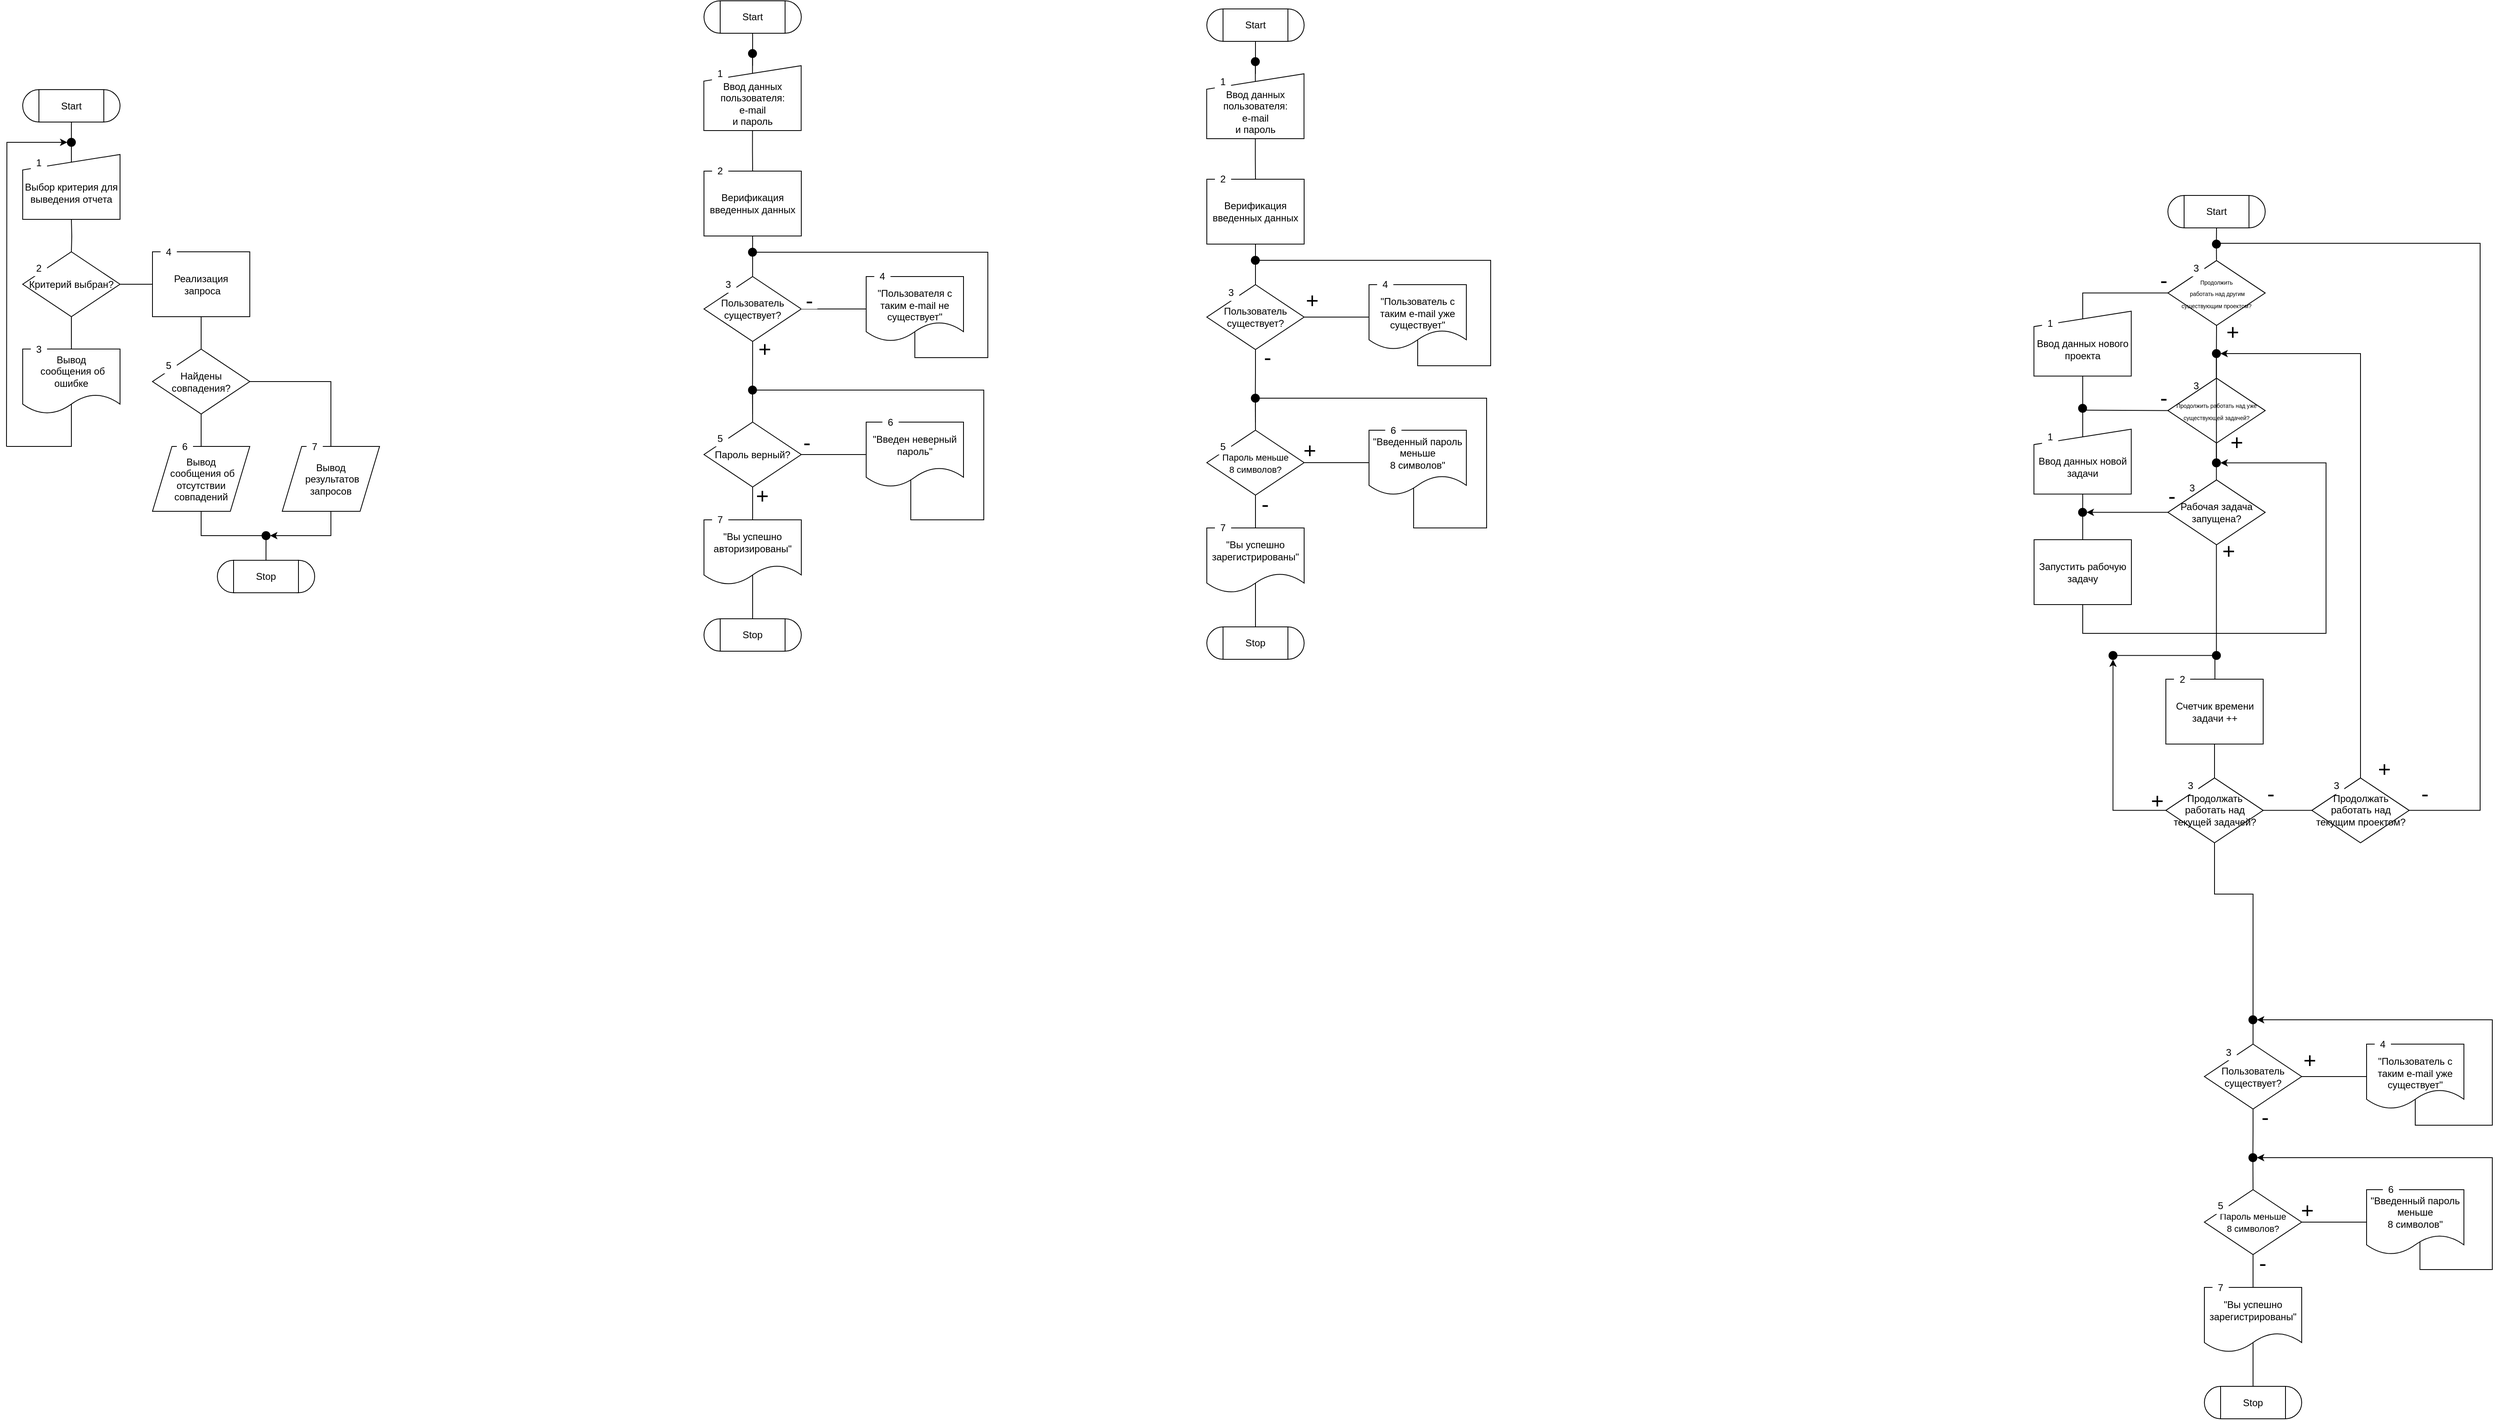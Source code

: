 <mxfile version="10.6.3" type="github"><diagram id="1UcQ_VEiQo_C6K9_3WXo" name="Page-1"><mxGraphModel dx="797" dy="460" grid="1" gridSize="10" guides="1" tooltips="1" connect="1" arrows="1" fold="1" page="1" pageScale="1" pageWidth="850" pageHeight="1100" math="0" shadow="0"><root><mxCell id="0"/><mxCell id="1" parent="0"/><mxCell id="vHkGZ7uW7KRsQuF01_-t-87" style="edgeStyle=orthogonalEdgeStyle;rounded=0;orthogonalLoop=1;jettySize=auto;html=1;exitX=1;exitY=0.5;exitDx=0;exitDy=0;startArrow=none;startFill=0;endArrow=none;endFill=0;fontFamily=Helvetica;entryX=0.5;entryY=0;entryDx=0;entryDy=0;" edge="1" parent="1" source="vHkGZ7uW7KRsQuF01_-t-82" target="vHkGZ7uW7KRsQuF01_-t-75"><mxGeometry relative="1" as="geometry"><mxPoint x="1380" y="480" as="targetPoint"/><Array as="points"><mxPoint x="1470" y="350"/><mxPoint x="1470" y="480"/><mxPoint x="1380" y="480"/></Array></mxGeometry></mxCell><mxCell id="vHkGZ7uW7KRsQuF01_-t-23" style="edgeStyle=orthogonalEdgeStyle;rounded=0;orthogonalLoop=1;jettySize=auto;html=1;endArrow=none;endFill=0;fontFamily=Helvetica;" edge="1" parent="1" source="vHkGZ7uW7KRsQuF01_-t-1"><mxGeometry relative="1" as="geometry"><mxPoint x="340" y="549.5" as="targetPoint"/></mxGeometry></mxCell><mxCell id="vHkGZ7uW7KRsQuF01_-t-24" style="edgeStyle=orthogonalEdgeStyle;rounded=0;orthogonalLoop=1;jettySize=auto;html=1;entryX=0;entryY=0.5;entryDx=0;entryDy=0;endArrow=none;endFill=0;fontFamily=Helvetica;" edge="1" parent="1" source="vHkGZ7uW7KRsQuF01_-t-1" target="vHkGZ7uW7KRsQuF01_-t-8"><mxGeometry relative="1" as="geometry"/></mxCell><mxCell id="vHkGZ7uW7KRsQuF01_-t-1" value="Критерий выбран?" style="rhombus;whiteSpace=wrap;html=1;" vertex="1" parent="1"><mxGeometry x="280" y="349.5" width="120" height="80" as="geometry"/></mxCell><mxCell id="vHkGZ7uW7KRsQuF01_-t-16" style="edgeStyle=orthogonalEdgeStyle;rounded=0;orthogonalLoop=1;jettySize=auto;html=1;exitX=0.5;exitY=1;exitDx=0;exitDy=0;entryX=0.5;entryY=0;entryDx=0;entryDy=0;endArrow=none;endFill=0;" edge="1" parent="1" target="vHkGZ7uW7KRsQuF01_-t-1"><mxGeometry relative="1" as="geometry"><mxPoint x="340" y="309.5" as="sourcePoint"/></mxGeometry></mxCell><mxCell id="vHkGZ7uW7KRsQuF01_-t-5" value="" style="ellipse;whiteSpace=wrap;html=1;aspect=fixed;" vertex="1" parent="1"><mxGeometry x="280" y="149.5" width="40" height="40" as="geometry"/></mxCell><mxCell id="vHkGZ7uW7KRsQuF01_-t-6" value="" style="ellipse;whiteSpace=wrap;html=1;aspect=fixed;" vertex="1" parent="1"><mxGeometry x="360" y="149.5" width="40" height="40" as="geometry"/></mxCell><mxCell id="vHkGZ7uW7KRsQuF01_-t-15" style="edgeStyle=orthogonalEdgeStyle;rounded=0;orthogonalLoop=1;jettySize=auto;html=1;exitX=0.5;exitY=1;exitDx=0;exitDy=0;entryX=0.5;entryY=0.125;entryDx=0;entryDy=0;entryPerimeter=0;endArrow=none;endFill=0;" edge="1" parent="1" source="vHkGZ7uW7KRsQuF01_-t-29" target="vHkGZ7uW7KRsQuF01_-t-20"><mxGeometry relative="1" as="geometry"><mxPoint x="340" y="229.5" as="targetPoint"/></mxGeometry></mxCell><mxCell id="vHkGZ7uW7KRsQuF01_-t-4" value="Start" style="rounded=0;whiteSpace=wrap;html=1;" vertex="1" parent="1"><mxGeometry x="300" y="149.5" width="80" height="40" as="geometry"/></mxCell><mxCell id="vHkGZ7uW7KRsQuF01_-t-33" style="edgeStyle=orthogonalEdgeStyle;rounded=0;orthogonalLoop=1;jettySize=auto;html=1;exitX=0.5;exitY=1;exitDx=0;exitDy=0;entryX=0.5;entryY=0;entryDx=0;entryDy=0;endArrow=none;endFill=0;fontFamily=Helvetica;" edge="1" parent="1" source="vHkGZ7uW7KRsQuF01_-t-8" target="vHkGZ7uW7KRsQuF01_-t-9"><mxGeometry relative="1" as="geometry"/></mxCell><mxCell id="vHkGZ7uW7KRsQuF01_-t-8" value="Реализация&lt;br&gt;&amp;nbsp;запроса" style="rounded=0;whiteSpace=wrap;html=1;" vertex="1" parent="1"><mxGeometry x="440" y="349.5" width="120" height="80" as="geometry"/></mxCell><mxCell id="vHkGZ7uW7KRsQuF01_-t-34" style="edgeStyle=orthogonalEdgeStyle;rounded=0;orthogonalLoop=1;jettySize=auto;html=1;entryX=0.5;entryY=0;entryDx=0;entryDy=0;startArrow=none;startFill=0;endArrow=none;endFill=0;fontFamily=Helvetica;" edge="1" parent="1" source="vHkGZ7uW7KRsQuF01_-t-9" target="vHkGZ7uW7KRsQuF01_-t-10"><mxGeometry relative="1" as="geometry"/></mxCell><mxCell id="vHkGZ7uW7KRsQuF01_-t-35" style="edgeStyle=orthogonalEdgeStyle;rounded=0;orthogonalLoop=1;jettySize=auto;html=1;entryX=0.5;entryY=0;entryDx=0;entryDy=0;startArrow=none;startFill=0;endArrow=none;endFill=0;fontFamily=Helvetica;" edge="1" parent="1" source="vHkGZ7uW7KRsQuF01_-t-9" target="vHkGZ7uW7KRsQuF01_-t-11"><mxGeometry relative="1" as="geometry"/></mxCell><mxCell id="vHkGZ7uW7KRsQuF01_-t-9" value="Найдены совпадения?" style="rhombus;whiteSpace=wrap;html=1;" vertex="1" parent="1"><mxGeometry x="440" y="469.5" width="120" height="80" as="geometry"/></mxCell><mxCell id="vHkGZ7uW7KRsQuF01_-t-10" value="Вывод&lt;br&gt;&amp;nbsp;сообщения об отсутствии &lt;br&gt;совпадений&lt;br&gt;" style="shape=parallelogram;perimeter=parallelogramPerimeter;whiteSpace=wrap;html=1;" vertex="1" parent="1"><mxGeometry x="440" y="589.5" width="120" height="80" as="geometry"/></mxCell><mxCell id="vHkGZ7uW7KRsQuF01_-t-39" style="edgeStyle=orthogonalEdgeStyle;rounded=0;orthogonalLoop=1;jettySize=auto;html=1;entryX=1;entryY=0.5;entryDx=0;entryDy=0;startArrow=none;startFill=0;endArrow=classic;endFill=1;fontFamily=Helvetica;" edge="1" parent="1" source="vHkGZ7uW7KRsQuF01_-t-11" target="vHkGZ7uW7KRsQuF01_-t-36"><mxGeometry relative="1" as="geometry"><Array as="points"><mxPoint x="660" y="699.5"/></Array></mxGeometry></mxCell><mxCell id="vHkGZ7uW7KRsQuF01_-t-11" value="Вывод&lt;br&gt;&amp;nbsp;результатов запросов&lt;br&gt;" style="shape=parallelogram;perimeter=parallelogramPerimeter;whiteSpace=wrap;html=1;" vertex="1" parent="1"><mxGeometry x="600" y="589.5" width="120" height="80" as="geometry"/></mxCell><mxCell id="vHkGZ7uW7KRsQuF01_-t-12" value="" style="ellipse;whiteSpace=wrap;html=1;aspect=fixed;" vertex="1" parent="1"><mxGeometry x="520" y="729.9" width="40" height="40" as="geometry"/></mxCell><mxCell id="vHkGZ7uW7KRsQuF01_-t-13" value="" style="ellipse;whiteSpace=wrap;html=1;aspect=fixed;" vertex="1" parent="1"><mxGeometry x="600" y="729.9" width="40" height="40" as="geometry"/></mxCell><mxCell id="vHkGZ7uW7KRsQuF01_-t-14" value="Stop" style="rounded=0;whiteSpace=wrap;html=1;" vertex="1" parent="1"><mxGeometry x="540" y="729.9" width="80" height="40" as="geometry"/></mxCell><mxCell id="vHkGZ7uW7KRsQuF01_-t-32" style="edgeStyle=orthogonalEdgeStyle;rounded=0;orthogonalLoop=1;jettySize=auto;html=1;endArrow=none;endFill=0;fontFamily=Helvetica;" edge="1" parent="1" source="vHkGZ7uW7KRsQuF01_-t-17"><mxGeometry relative="1" as="geometry"><mxPoint x="260" y="589.5" as="targetPoint"/><Array as="points"><mxPoint x="340" y="589.5"/></Array></mxGeometry></mxCell><mxCell id="vHkGZ7uW7KRsQuF01_-t-17" value="&lt;span&gt;Вывод&lt;/span&gt;&lt;br&gt;&lt;span&gt;&amp;nbsp;сообщения об ошибке&lt;/span&gt;" style="shape=document;whiteSpace=wrap;html=1;boundedLbl=1;" vertex="1" parent="1"><mxGeometry x="280" y="469.333" width="120" height="80" as="geometry"/></mxCell><mxCell id="vHkGZ7uW7KRsQuF01_-t-20" value="&lt;span&gt;&lt;br&gt;Выбор критерия для выведения отчета&lt;/span&gt;" style="verticalLabelPosition=middle;verticalAlign=middle;html=1;strokeWidth=1;shape=manualInput;whiteSpace=wrap;rounded=0;size=19;arcSize=11;fontFamily=Helvetica;align=center;labelPosition=center;" vertex="1" parent="1"><mxGeometry x="280" y="229.5" width="120" height="80" as="geometry"/></mxCell><mxCell id="vHkGZ7uW7KRsQuF01_-t-31" style="edgeStyle=orthogonalEdgeStyle;rounded=0;orthogonalLoop=1;jettySize=auto;html=1;exitX=0;exitY=0.5;exitDx=0;exitDy=0;endArrow=none;endFill=0;fontFamily=Helvetica;startArrow=classic;startFill=1;" edge="1" parent="1" source="vHkGZ7uW7KRsQuF01_-t-29"><mxGeometry relative="1" as="geometry"><mxPoint x="260" y="589.5" as="targetPoint"/></mxGeometry></mxCell><mxCell id="vHkGZ7uW7KRsQuF01_-t-30" style="edgeStyle=orthogonalEdgeStyle;rounded=0;orthogonalLoop=1;jettySize=auto;html=1;exitX=0.5;exitY=1;exitDx=0;exitDy=0;entryX=0.5;entryY=0.125;entryDx=0;entryDy=0;entryPerimeter=0;endArrow=none;endFill=0;" edge="1" parent="1" source="vHkGZ7uW7KRsQuF01_-t-4" target="vHkGZ7uW7KRsQuF01_-t-29"><mxGeometry relative="1" as="geometry"><mxPoint x="340" y="189.5" as="sourcePoint"/><mxPoint x="340" y="239.5" as="targetPoint"/></mxGeometry></mxCell><mxCell id="vHkGZ7uW7KRsQuF01_-t-29" value="" style="ellipse;whiteSpace=wrap;html=1;aspect=fixed;rounded=0;strokeWidth=1;fontFamily=Helvetica;align=center;fillColor=#000000;" vertex="1" parent="1"><mxGeometry x="335" y="209.5" width="10" height="10" as="geometry"/></mxCell><mxCell id="vHkGZ7uW7KRsQuF01_-t-41" style="edgeStyle=orthogonalEdgeStyle;rounded=0;orthogonalLoop=1;jettySize=auto;html=1;exitX=0.5;exitY=1;exitDx=0;exitDy=0;startArrow=none;startFill=0;endArrow=none;endFill=0;fontFamily=Helvetica;" edge="1" parent="1" source="vHkGZ7uW7KRsQuF01_-t-36"><mxGeometry relative="1" as="geometry"><mxPoint x="579.953" y="729.477" as="targetPoint"/></mxGeometry></mxCell><mxCell id="vHkGZ7uW7KRsQuF01_-t-36" value="" style="ellipse;whiteSpace=wrap;html=1;aspect=fixed;rounded=0;strokeWidth=1;fontFamily=Helvetica;align=center;gradientColor=none;fillColor=#000000;" vertex="1" parent="1"><mxGeometry x="575" y="694.5" width="10" height="10" as="geometry"/></mxCell><mxCell id="vHkGZ7uW7KRsQuF01_-t-40" style="edgeStyle=orthogonalEdgeStyle;rounded=0;orthogonalLoop=1;jettySize=auto;html=1;entryX=0;entryY=0.5;entryDx=0;entryDy=0;startArrow=none;startFill=0;endArrow=none;endFill=0;fontFamily=Helvetica;" edge="1" parent="1" target="vHkGZ7uW7KRsQuF01_-t-36"><mxGeometry relative="1" as="geometry"><mxPoint x="500" y="669.5" as="sourcePoint"/><mxPoint x="569.953" y="699.477" as="targetPoint"/><Array as="points"><mxPoint x="500" y="699.5"/></Array></mxGeometry></mxCell><mxCell id="vHkGZ7uW7KRsQuF01_-t-42" value="1" style="text;html=1;strokeColor=none;fillColor=#ffffff;align=center;verticalAlign=middle;whiteSpace=wrap;rounded=0;fontFamily=Helvetica;" vertex="1" parent="1"><mxGeometry x="290" y="229.5" width="20" height="20" as="geometry"/></mxCell><mxCell id="vHkGZ7uW7KRsQuF01_-t-43" value="2" style="text;html=1;strokeColor=none;fillColor=#ffffff;align=center;verticalAlign=middle;whiteSpace=wrap;rounded=0;fontFamily=Helvetica;" vertex="1" parent="1"><mxGeometry x="290" y="359.5" width="20" height="20" as="geometry"/></mxCell><mxCell id="vHkGZ7uW7KRsQuF01_-t-44" value="3" style="text;html=1;strokeColor=none;fillColor=#ffffff;align=center;verticalAlign=middle;whiteSpace=wrap;rounded=0;fontFamily=Helvetica;" vertex="1" parent="1"><mxGeometry x="290" y="459.5" width="20" height="20" as="geometry"/></mxCell><mxCell id="vHkGZ7uW7KRsQuF01_-t-45" value="4" style="text;html=1;strokeColor=none;fillColor=#ffffff;align=center;verticalAlign=middle;whiteSpace=wrap;rounded=0;fontFamily=Helvetica;" vertex="1" parent="1"><mxGeometry x="450" y="339.5" width="20" height="20" as="geometry"/></mxCell><mxCell id="vHkGZ7uW7KRsQuF01_-t-46" value="5" style="text;html=1;strokeColor=none;fillColor=#ffffff;align=center;verticalAlign=middle;whiteSpace=wrap;rounded=0;fontFamily=Helvetica;" vertex="1" parent="1"><mxGeometry x="450" y="479.5" width="20" height="20" as="geometry"/></mxCell><mxCell id="vHkGZ7uW7KRsQuF01_-t-47" value="6" style="text;html=1;strokeColor=none;fillColor=#ffffff;align=center;verticalAlign=middle;whiteSpace=wrap;rounded=0;fontFamily=Helvetica;" vertex="1" parent="1"><mxGeometry x="470" y="579.5" width="20" height="20" as="geometry"/></mxCell><mxCell id="vHkGZ7uW7KRsQuF01_-t-48" value="7" style="text;html=1;strokeColor=none;fillColor=#ffffff;align=center;verticalAlign=middle;whiteSpace=wrap;rounded=0;fontFamily=Helvetica;" vertex="1" parent="1"><mxGeometry x="630" y="579.5" width="20" height="20" as="geometry"/></mxCell><mxCell id="vHkGZ7uW7KRsQuF01_-t-49" value="" style="ellipse;whiteSpace=wrap;html=1;aspect=fixed;" vertex="1" parent="1"><mxGeometry x="1120" y="40" width="40" height="40" as="geometry"/></mxCell><mxCell id="vHkGZ7uW7KRsQuF01_-t-50" value="" style="ellipse;whiteSpace=wrap;html=1;aspect=fixed;" vertex="1" parent="1"><mxGeometry x="1200" y="40" width="40" height="40" as="geometry"/></mxCell><mxCell id="vHkGZ7uW7KRsQuF01_-t-57" style="edgeStyle=orthogonalEdgeStyle;rounded=0;orthogonalLoop=1;jettySize=auto;html=1;exitX=0.5;exitY=1;exitDx=0;exitDy=0;entryX=0.5;entryY=0;entryDx=0;entryDy=0;startArrow=none;startFill=0;endArrow=none;endFill=0;fontFamily=Helvetica;" edge="1" parent="1" source="vHkGZ7uW7KRsQuF01_-t-51"><mxGeometry relative="1" as="geometry"><mxPoint x="1180" y="120.167" as="targetPoint"/></mxGeometry></mxCell><mxCell id="vHkGZ7uW7KRsQuF01_-t-51" value="Start" style="rounded=0;whiteSpace=wrap;html=1;" vertex="1" parent="1"><mxGeometry x="1140" y="40" width="80" height="40" as="geometry"/></mxCell><mxCell id="vHkGZ7uW7KRsQuF01_-t-83" style="edgeStyle=orthogonalEdgeStyle;rounded=0;orthogonalLoop=1;jettySize=auto;html=1;exitX=0.5;exitY=1;exitDx=0;exitDy=0;entryX=0.5;entryY=0;entryDx=0;entryDy=0;startArrow=none;startFill=0;endArrow=none;endFill=0;fontFamily=Helvetica;" edge="1" parent="1" source="vHkGZ7uW7KRsQuF01_-t-58" target="vHkGZ7uW7KRsQuF01_-t-70"><mxGeometry relative="1" as="geometry"/></mxCell><mxCell id="vHkGZ7uW7KRsQuF01_-t-58" value="Верификация введенных данных" style="rounded=0;whiteSpace=wrap;html=1;" vertex="1" parent="1"><mxGeometry x="1120" y="250" width="120" height="80" as="geometry"/></mxCell><mxCell id="vHkGZ7uW7KRsQuF01_-t-59" value="2" style="text;html=1;strokeColor=none;fillColor=#ffffff;align=center;verticalAlign=middle;whiteSpace=wrap;rounded=0;fontFamily=Helvetica;" vertex="1" parent="1"><mxGeometry x="1130" y="240" width="20" height="20" as="geometry"/></mxCell><mxCell id="vHkGZ7uW7KRsQuF01_-t-66" style="edgeStyle=orthogonalEdgeStyle;rounded=0;orthogonalLoop=1;jettySize=auto;html=1;exitX=0.5;exitY=1;exitDx=0;exitDy=0;entryX=0.5;entryY=0.125;entryDx=0;entryDy=0;entryPerimeter=0;endArrow=none;endFill=0;" edge="1" source="vHkGZ7uW7KRsQuF01_-t-68" target="vHkGZ7uW7KRsQuF01_-t-67" parent="1"><mxGeometry relative="1" as="geometry"><mxPoint x="1179.833" y="120" as="targetPoint"/></mxGeometry></mxCell><mxCell id="vHkGZ7uW7KRsQuF01_-t-88" style="edgeStyle=orthogonalEdgeStyle;rounded=0;orthogonalLoop=1;jettySize=auto;html=1;exitX=0.5;exitY=1;exitDx=0;exitDy=0;entryX=0.5;entryY=0;entryDx=0;entryDy=0;startArrow=none;startFill=0;endArrow=none;endFill=0;fontFamily=Helvetica;" edge="1" parent="1" source="vHkGZ7uW7KRsQuF01_-t-67" target="vHkGZ7uW7KRsQuF01_-t-58"><mxGeometry relative="1" as="geometry"/></mxCell><mxCell id="vHkGZ7uW7KRsQuF01_-t-67" value="&lt;br&gt;Ввод данных пользователя:&lt;br&gt;e-mail &lt;br&gt;и пароль&lt;br&gt;" style="verticalLabelPosition=middle;verticalAlign=middle;html=1;strokeWidth=1;shape=manualInput;whiteSpace=wrap;rounded=0;size=19;arcSize=11;fontFamily=Helvetica;align=center;labelPosition=center;" vertex="1" parent="1"><mxGeometry x="1119.833" y="120" width="120" height="80" as="geometry"/></mxCell><mxCell id="vHkGZ7uW7KRsQuF01_-t-68" value="" style="ellipse;whiteSpace=wrap;html=1;aspect=fixed;rounded=0;strokeWidth=1;fontFamily=Helvetica;align=center;fillColor=#000000;" vertex="1" parent="1"><mxGeometry x="1174.833" y="100" width="10" height="10" as="geometry"/></mxCell><mxCell id="vHkGZ7uW7KRsQuF01_-t-69" value="1" style="text;html=1;strokeColor=none;fillColor=#ffffff;align=center;verticalAlign=middle;whiteSpace=wrap;rounded=0;fontFamily=Helvetica;" vertex="1" parent="1"><mxGeometry x="1129.833" y="120" width="20" height="20" as="geometry"/></mxCell><mxCell id="vHkGZ7uW7KRsQuF01_-t-76" style="edgeStyle=orthogonalEdgeStyle;rounded=0;orthogonalLoop=1;jettySize=auto;html=1;exitX=1;exitY=0.5;exitDx=0;exitDy=0;entryX=0;entryY=0.5;entryDx=0;entryDy=0;startArrow=none;startFill=0;endArrow=none;endFill=0;fontFamily=Helvetica;" edge="1" parent="1" source="vHkGZ7uW7KRsQuF01_-t-70" target="vHkGZ7uW7KRsQuF01_-t-75"><mxGeometry relative="1" as="geometry"/></mxCell><mxCell id="vHkGZ7uW7KRsQuF01_-t-79" style="edgeStyle=orthogonalEdgeStyle;rounded=0;orthogonalLoop=1;jettySize=auto;html=1;exitX=0.5;exitY=1;exitDx=0;exitDy=0;entryX=0.5;entryY=0;entryDx=0;entryDy=0;startArrow=none;startFill=0;endArrow=none;endFill=0;fontFamily=Helvetica;" edge="1" parent="1" source="vHkGZ7uW7KRsQuF01_-t-80" target="vHkGZ7uW7KRsQuF01_-t-72"><mxGeometry relative="1" as="geometry"/></mxCell><mxCell id="vHkGZ7uW7KRsQuF01_-t-70" value="Пользователь существует?" style="rhombus;whiteSpace=wrap;html=1;" vertex="1" parent="1"><mxGeometry x="1120" y="380" width="120" height="80" as="geometry"/></mxCell><mxCell id="vHkGZ7uW7KRsQuF01_-t-71" value="3" style="text;html=1;strokeColor=none;fillColor=#ffffff;align=center;verticalAlign=middle;whiteSpace=wrap;rounded=0;fontFamily=Helvetica;" vertex="1" parent="1"><mxGeometry x="1140" y="380" width="20" height="20" as="geometry"/></mxCell><mxCell id="vHkGZ7uW7KRsQuF01_-t-77" style="edgeStyle=orthogonalEdgeStyle;rounded=0;orthogonalLoop=1;jettySize=auto;html=1;exitX=1;exitY=0.5;exitDx=0;exitDy=0;entryX=0;entryY=0.5;entryDx=0;entryDy=0;startArrow=none;startFill=0;endArrow=none;endFill=0;fontFamily=Helvetica;" edge="1" parent="1" source="vHkGZ7uW7KRsQuF01_-t-72" target="vHkGZ7uW7KRsQuF01_-t-74"><mxGeometry relative="1" as="geometry"/></mxCell><mxCell id="vHkGZ7uW7KRsQuF01_-t-91" style="edgeStyle=orthogonalEdgeStyle;rounded=0;orthogonalLoop=1;jettySize=auto;html=1;exitX=0.5;exitY=1;exitDx=0;exitDy=0;startArrow=none;startFill=0;endArrow=none;endFill=0;fontFamily=Helvetica;entryX=0.5;entryY=0;entryDx=0;entryDy=0;" edge="1" parent="1" source="vHkGZ7uW7KRsQuF01_-t-72" target="vHkGZ7uW7KRsQuF01_-t-94"><mxGeometry relative="1" as="geometry"/></mxCell><mxCell id="vHkGZ7uW7KRsQuF01_-t-72" value="Пароль верный?" style="rhombus;whiteSpace=wrap;html=1;" vertex="1" parent="1"><mxGeometry x="1120" y="559.5" width="120" height="80" as="geometry"/></mxCell><mxCell id="vHkGZ7uW7KRsQuF01_-t-73" value="5" style="text;html=1;strokeColor=none;fillColor=#ffffff;align=center;verticalAlign=middle;whiteSpace=wrap;rounded=0;fontFamily=Helvetica;" vertex="1" parent="1"><mxGeometry x="1130" y="569.5" width="20" height="20" as="geometry"/></mxCell><mxCell id="vHkGZ7uW7KRsQuF01_-t-80" value="" style="ellipse;whiteSpace=wrap;html=1;aspect=fixed;rounded=0;strokeWidth=1;fontFamily=Helvetica;align=center;fillColor=#000000;" vertex="1" parent="1"><mxGeometry x="1174.833" y="515" width="10" height="10" as="geometry"/></mxCell><mxCell id="vHkGZ7uW7KRsQuF01_-t-81" style="edgeStyle=orthogonalEdgeStyle;rounded=0;orthogonalLoop=1;jettySize=auto;html=1;exitX=0.5;exitY=1;exitDx=0;exitDy=0;entryX=0.5;entryY=0;entryDx=0;entryDy=0;startArrow=none;startFill=0;endArrow=none;endFill=0;fontFamily=Helvetica;" edge="1" parent="1" source="vHkGZ7uW7KRsQuF01_-t-70" target="vHkGZ7uW7KRsQuF01_-t-80"><mxGeometry relative="1" as="geometry"><mxPoint x="1180.235" y="439.706" as="sourcePoint"/><mxPoint x="1180.235" y="479.706" as="targetPoint"/></mxGeometry></mxCell><mxCell id="vHkGZ7uW7KRsQuF01_-t-82" value="" style="ellipse;whiteSpace=wrap;html=1;aspect=fixed;rounded=0;strokeWidth=1;fontFamily=Helvetica;align=center;fillColor=#000000;" vertex="1" parent="1"><mxGeometry x="1174.833" y="345" width="10" height="10" as="geometry"/></mxCell><mxCell id="vHkGZ7uW7KRsQuF01_-t-75" value="&lt;br&gt;&quot;Пользователя с таким e-mail не существует&quot;" style="shape=document;whiteSpace=wrap;html=1;boundedLbl=1;rounded=0;strokeWidth=1;fillColor=#ffffff;gradientColor=none;fontFamily=Helvetica;align=center;" vertex="1" parent="1"><mxGeometry x="1320" y="380" width="120" height="80" as="geometry"/></mxCell><mxCell id="vHkGZ7uW7KRsQuF01_-t-89" style="edgeStyle=orthogonalEdgeStyle;rounded=0;orthogonalLoop=1;jettySize=auto;html=1;exitX=1;exitY=0.5;exitDx=0;exitDy=0;startArrow=none;startFill=0;endArrow=none;endFill=0;fontFamily=Helvetica;" edge="1" parent="1"><mxGeometry relative="1" as="geometry"><mxPoint x="1375" y="580" as="targetPoint"/><mxPoint x="1180" y="550" as="sourcePoint"/><Array as="points"><mxPoint x="1180" y="520"/><mxPoint x="1465" y="520"/><mxPoint x="1465" y="680"/><mxPoint x="1375" y="680"/></Array></mxGeometry></mxCell><mxCell id="vHkGZ7uW7KRsQuF01_-t-74" value="&quot;Введен неверный пароль&quot;" style="shape=document;whiteSpace=wrap;html=1;boundedLbl=1;rounded=0;strokeWidth=1;fillColor=#ffffff;gradientColor=none;fontFamily=Helvetica;align=center;" vertex="1" parent="1"><mxGeometry x="1320" y="559.5" width="120" height="80" as="geometry"/></mxCell><mxCell id="vHkGZ7uW7KRsQuF01_-t-90" value="&quot;Вы успешно авторизированы&quot;&lt;br&gt;" style="shape=document;whiteSpace=wrap;html=1;boundedLbl=1;rounded=0;strokeWidth=1;fillColor=#ffffff;gradientColor=none;fontFamily=Helvetica;align=center;" vertex="1" parent="1"><mxGeometry x="1120" y="680" width="120" height="80" as="geometry"/></mxCell><mxCell id="vHkGZ7uW7KRsQuF01_-t-92" value="" style="ellipse;whiteSpace=wrap;html=1;aspect=fixed;" vertex="1" parent="1"><mxGeometry x="1120" y="802" width="40" height="40" as="geometry"/></mxCell><mxCell id="vHkGZ7uW7KRsQuF01_-t-93" value="" style="ellipse;whiteSpace=wrap;html=1;aspect=fixed;" vertex="1" parent="1"><mxGeometry x="1200" y="802" width="40" height="40" as="geometry"/></mxCell><mxCell id="vHkGZ7uW7KRsQuF01_-t-94" value="Stop" style="rounded=0;whiteSpace=wrap;html=1;" vertex="1" parent="1"><mxGeometry x="1140" y="802" width="80" height="40" as="geometry"/></mxCell><mxCell id="vHkGZ7uW7KRsQuF01_-t-96" value="4" style="text;html=1;strokeColor=none;fillColor=#ffffff;align=center;verticalAlign=middle;whiteSpace=wrap;rounded=0;fontFamily=Helvetica;" vertex="1" parent="1"><mxGeometry x="1330" y="370" width="20" height="20" as="geometry"/></mxCell><mxCell id="vHkGZ7uW7KRsQuF01_-t-97" value="6" style="text;html=1;strokeColor=none;fillColor=#ffffff;align=center;verticalAlign=middle;whiteSpace=wrap;rounded=0;fontFamily=Helvetica;" vertex="1" parent="1"><mxGeometry x="1340" y="549.5" width="20" height="20" as="geometry"/></mxCell><mxCell id="vHkGZ7uW7KRsQuF01_-t-98" value="7" style="text;html=1;strokeColor=none;fillColor=#ffffff;align=center;verticalAlign=middle;whiteSpace=wrap;rounded=0;fontFamily=Helvetica;" vertex="1" parent="1"><mxGeometry x="1130" y="670" width="20" height="20" as="geometry"/></mxCell><mxCell id="vHkGZ7uW7KRsQuF01_-t-99" value="-" style="text;html=1;strokeColor=none;fillColor=#ffffff;align=center;verticalAlign=middle;whiteSpace=wrap;rounded=0;fontFamily=Helvetica;fontSize=27;" vertex="1" parent="1"><mxGeometry x="1239.833" y="400" width="20" height="20" as="geometry"/></mxCell><mxCell id="vHkGZ7uW7KRsQuF01_-t-100" value="+" style="text;html=1;strokeColor=none;fillColor=#ffffff;align=center;verticalAlign=middle;whiteSpace=wrap;rounded=0;fontFamily=Helvetica;fontSize=27;" vertex="1" parent="1"><mxGeometry x="1184.833" y="460" width="20" height="20" as="geometry"/></mxCell><mxCell id="vHkGZ7uW7KRsQuF01_-t-101" value="+" style="text;html=1;strokeColor=none;fillColor=#ffffff;align=center;verticalAlign=middle;whiteSpace=wrap;rounded=0;fontFamily=Helvetica;fontSize=27;" vertex="1" parent="1"><mxGeometry x="1182.333" y="640.5" width="20" height="20" as="geometry"/></mxCell><mxCell id="vHkGZ7uW7KRsQuF01_-t-102" value="-" style="text;html=1;strokeColor=none;fillColor=#ffffff;align=center;verticalAlign=middle;whiteSpace=wrap;rounded=0;fontFamily=Helvetica;fontSize=27;" vertex="1" parent="1"><mxGeometry x="1237.333" y="575" width="20" height="20" as="geometry"/></mxCell><mxCell id="vHkGZ7uW7KRsQuF01_-t-103" style="edgeStyle=orthogonalEdgeStyle;rounded=0;orthogonalLoop=1;jettySize=auto;html=1;exitX=1;exitY=0.5;exitDx=0;exitDy=0;startArrow=none;startFill=0;endArrow=none;endFill=0;fontFamily=Helvetica;entryX=0.5;entryY=0;entryDx=0;entryDy=0;" edge="1" source="vHkGZ7uW7KRsQuF01_-t-126" target="vHkGZ7uW7KRsQuF01_-t-127" parent="1"><mxGeometry relative="1" as="geometry"><mxPoint x="2000" y="490" as="targetPoint"/><Array as="points"><mxPoint x="2090" y="360"/><mxPoint x="2090" y="490"/><mxPoint x="2000" y="490"/></Array></mxGeometry></mxCell><mxCell id="vHkGZ7uW7KRsQuF01_-t-104" value="" style="ellipse;whiteSpace=wrap;html=1;aspect=fixed;" vertex="1" parent="1"><mxGeometry x="1740" y="50" width="40" height="40" as="geometry"/></mxCell><mxCell id="vHkGZ7uW7KRsQuF01_-t-105" value="" style="ellipse;whiteSpace=wrap;html=1;aspect=fixed;" vertex="1" parent="1"><mxGeometry x="1820" y="50" width="40" height="40" as="geometry"/></mxCell><mxCell id="vHkGZ7uW7KRsQuF01_-t-106" style="edgeStyle=orthogonalEdgeStyle;rounded=0;orthogonalLoop=1;jettySize=auto;html=1;exitX=0.5;exitY=1;exitDx=0;exitDy=0;entryX=0.5;entryY=0;entryDx=0;entryDy=0;startArrow=none;startFill=0;endArrow=none;endFill=0;fontFamily=Helvetica;" edge="1" source="vHkGZ7uW7KRsQuF01_-t-107" parent="1"><mxGeometry relative="1" as="geometry"><mxPoint x="1800" y="130.167" as="targetPoint"/></mxGeometry></mxCell><mxCell id="vHkGZ7uW7KRsQuF01_-t-107" value="Start" style="rounded=0;whiteSpace=wrap;html=1;" vertex="1" parent="1"><mxGeometry x="1760" y="50" width="80" height="40" as="geometry"/></mxCell><mxCell id="vHkGZ7uW7KRsQuF01_-t-108" style="edgeStyle=orthogonalEdgeStyle;rounded=0;orthogonalLoop=1;jettySize=auto;html=1;exitX=0.5;exitY=1;exitDx=0;exitDy=0;entryX=0.5;entryY=0;entryDx=0;entryDy=0;startArrow=none;startFill=0;endArrow=none;endFill=0;fontFamily=Helvetica;" edge="1" source="vHkGZ7uW7KRsQuF01_-t-109" target="vHkGZ7uW7KRsQuF01_-t-118" parent="1"><mxGeometry relative="1" as="geometry"/></mxCell><mxCell id="vHkGZ7uW7KRsQuF01_-t-109" value="Верификация введенных данных" style="rounded=0;whiteSpace=wrap;html=1;" vertex="1" parent="1"><mxGeometry x="1740" y="260" width="120" height="80" as="geometry"/></mxCell><mxCell id="vHkGZ7uW7KRsQuF01_-t-110" value="2" style="text;html=1;strokeColor=none;fillColor=#ffffff;align=center;verticalAlign=middle;whiteSpace=wrap;rounded=0;fontFamily=Helvetica;" vertex="1" parent="1"><mxGeometry x="1750" y="250" width="20" height="20" as="geometry"/></mxCell><mxCell id="vHkGZ7uW7KRsQuF01_-t-111" style="edgeStyle=orthogonalEdgeStyle;rounded=0;orthogonalLoop=1;jettySize=auto;html=1;exitX=0.5;exitY=1;exitDx=0;exitDy=0;entryX=0.5;entryY=0.125;entryDx=0;entryDy=0;entryPerimeter=0;endArrow=none;endFill=0;" edge="1" source="vHkGZ7uW7KRsQuF01_-t-114" target="vHkGZ7uW7KRsQuF01_-t-113" parent="1"><mxGeometry relative="1" as="geometry"><mxPoint x="1799.833" y="130" as="targetPoint"/></mxGeometry></mxCell><mxCell id="vHkGZ7uW7KRsQuF01_-t-112" style="edgeStyle=orthogonalEdgeStyle;rounded=0;orthogonalLoop=1;jettySize=auto;html=1;exitX=0.5;exitY=1;exitDx=0;exitDy=0;entryX=0.5;entryY=0;entryDx=0;entryDy=0;startArrow=none;startFill=0;endArrow=none;endFill=0;fontFamily=Helvetica;" edge="1" source="vHkGZ7uW7KRsQuF01_-t-113" target="vHkGZ7uW7KRsQuF01_-t-109" parent="1"><mxGeometry relative="1" as="geometry"/></mxCell><mxCell id="vHkGZ7uW7KRsQuF01_-t-113" value="&lt;br&gt;Ввод данных пользователя:&lt;br&gt;e-mail &lt;br&gt;и пароль&lt;br&gt;" style="verticalLabelPosition=middle;verticalAlign=middle;html=1;strokeWidth=1;shape=manualInput;whiteSpace=wrap;rounded=0;size=19;arcSize=11;fontFamily=Helvetica;align=center;labelPosition=center;" vertex="1" parent="1"><mxGeometry x="1739.833" y="130" width="120" height="80" as="geometry"/></mxCell><mxCell id="vHkGZ7uW7KRsQuF01_-t-114" value="" style="ellipse;whiteSpace=wrap;html=1;aspect=fixed;rounded=0;strokeWidth=1;fontFamily=Helvetica;align=center;fillColor=#000000;" vertex="1" parent="1"><mxGeometry x="1794.833" y="110" width="10" height="10" as="geometry"/></mxCell><mxCell id="vHkGZ7uW7KRsQuF01_-t-115" value="1" style="text;html=1;strokeColor=none;fillColor=#ffffff;align=center;verticalAlign=middle;whiteSpace=wrap;rounded=0;fontFamily=Helvetica;" vertex="1" parent="1"><mxGeometry x="1749.833" y="130" width="20" height="20" as="geometry"/></mxCell><mxCell id="vHkGZ7uW7KRsQuF01_-t-116" style="edgeStyle=orthogonalEdgeStyle;rounded=0;orthogonalLoop=1;jettySize=auto;html=1;exitX=1;exitY=0.5;exitDx=0;exitDy=0;entryX=0;entryY=0.5;entryDx=0;entryDy=0;startArrow=none;startFill=0;endArrow=none;endFill=0;fontFamily=Helvetica;" edge="1" source="vHkGZ7uW7KRsQuF01_-t-118" target="vHkGZ7uW7KRsQuF01_-t-127" parent="1"><mxGeometry relative="1" as="geometry"/></mxCell><mxCell id="vHkGZ7uW7KRsQuF01_-t-117" style="edgeStyle=orthogonalEdgeStyle;rounded=0;orthogonalLoop=1;jettySize=auto;html=1;exitX=0.5;exitY=1;exitDx=0;exitDy=0;entryX=0.5;entryY=0;entryDx=0;entryDy=0;startArrow=none;startFill=0;endArrow=none;endFill=0;fontFamily=Helvetica;" edge="1" source="vHkGZ7uW7KRsQuF01_-t-124" target="vHkGZ7uW7KRsQuF01_-t-122" parent="1"><mxGeometry relative="1" as="geometry"/></mxCell><mxCell id="vHkGZ7uW7KRsQuF01_-t-118" value="Пользователь существует?" style="rhombus;whiteSpace=wrap;html=1;" vertex="1" parent="1"><mxGeometry x="1740" y="390" width="120" height="80" as="geometry"/></mxCell><mxCell id="vHkGZ7uW7KRsQuF01_-t-119" value="3" style="text;html=1;strokeColor=none;fillColor=#ffffff;align=center;verticalAlign=middle;whiteSpace=wrap;rounded=0;fontFamily=Helvetica;" vertex="1" parent="1"><mxGeometry x="1760" y="390" width="20" height="20" as="geometry"/></mxCell><mxCell id="vHkGZ7uW7KRsQuF01_-t-120" style="edgeStyle=orthogonalEdgeStyle;rounded=0;orthogonalLoop=1;jettySize=auto;html=1;exitX=1;exitY=0.5;exitDx=0;exitDy=0;entryX=0;entryY=0.5;entryDx=0;entryDy=0;startArrow=none;startFill=0;endArrow=none;endFill=0;fontFamily=Helvetica;" edge="1" source="vHkGZ7uW7KRsQuF01_-t-122" target="vHkGZ7uW7KRsQuF01_-t-129" parent="1"><mxGeometry relative="1" as="geometry"/></mxCell><mxCell id="vHkGZ7uW7KRsQuF01_-t-121" style="edgeStyle=orthogonalEdgeStyle;rounded=0;orthogonalLoop=1;jettySize=auto;html=1;exitX=0.5;exitY=1;exitDx=0;exitDy=0;startArrow=none;startFill=0;endArrow=none;endFill=0;fontFamily=Helvetica;entryX=0.5;entryY=0;entryDx=0;entryDy=0;" edge="1" source="vHkGZ7uW7KRsQuF01_-t-122" target="vHkGZ7uW7KRsQuF01_-t-133" parent="1"><mxGeometry relative="1" as="geometry"/></mxCell><mxCell id="vHkGZ7uW7KRsQuF01_-t-122" value="&lt;font style=&quot;font-size: 11px&quot;&gt;Пароль меньше &lt;br&gt;8 символов?&lt;/font&gt;" style="rhombus;whiteSpace=wrap;html=1;" vertex="1" parent="1"><mxGeometry x="1740" y="569.5" width="120" height="80" as="geometry"/></mxCell><mxCell id="vHkGZ7uW7KRsQuF01_-t-123" value="5" style="text;html=1;strokeColor=none;fillColor=#ffffff;align=center;verticalAlign=middle;whiteSpace=wrap;rounded=0;fontFamily=Helvetica;" vertex="1" parent="1"><mxGeometry x="1750" y="579.5" width="20" height="20" as="geometry"/></mxCell><mxCell id="vHkGZ7uW7KRsQuF01_-t-124" value="" style="ellipse;whiteSpace=wrap;html=1;aspect=fixed;rounded=0;strokeWidth=1;fontFamily=Helvetica;align=center;fillColor=#000000;" vertex="1" parent="1"><mxGeometry x="1794.833" y="525" width="10" height="10" as="geometry"/></mxCell><mxCell id="vHkGZ7uW7KRsQuF01_-t-125" style="edgeStyle=orthogonalEdgeStyle;rounded=0;orthogonalLoop=1;jettySize=auto;html=1;exitX=0.5;exitY=1;exitDx=0;exitDy=0;entryX=0.5;entryY=0;entryDx=0;entryDy=0;startArrow=none;startFill=0;endArrow=none;endFill=0;fontFamily=Helvetica;" edge="1" source="vHkGZ7uW7KRsQuF01_-t-118" target="vHkGZ7uW7KRsQuF01_-t-124" parent="1"><mxGeometry relative="1" as="geometry"><mxPoint x="1800.235" y="449.706" as="sourcePoint"/><mxPoint x="1800.235" y="489.706" as="targetPoint"/></mxGeometry></mxCell><mxCell id="vHkGZ7uW7KRsQuF01_-t-126" value="" style="ellipse;whiteSpace=wrap;html=1;aspect=fixed;rounded=0;strokeWidth=1;fontFamily=Helvetica;align=center;fillColor=#000000;" vertex="1" parent="1"><mxGeometry x="1794.833" y="355" width="10" height="10" as="geometry"/></mxCell><mxCell id="vHkGZ7uW7KRsQuF01_-t-127" value="&lt;br&gt;&quot;Пользователь с таким e-mail уже существует&quot;" style="shape=document;whiteSpace=wrap;html=1;boundedLbl=1;rounded=0;strokeWidth=1;fillColor=#ffffff;gradientColor=none;fontFamily=Helvetica;align=center;" vertex="1" parent="1"><mxGeometry x="1940" y="390" width="120" height="80" as="geometry"/></mxCell><mxCell id="vHkGZ7uW7KRsQuF01_-t-128" style="edgeStyle=orthogonalEdgeStyle;rounded=0;orthogonalLoop=1;jettySize=auto;html=1;exitX=1;exitY=0.5;exitDx=0;exitDy=0;startArrow=none;startFill=0;endArrow=none;endFill=0;fontFamily=Helvetica;" edge="1" parent="1"><mxGeometry relative="1" as="geometry"><mxPoint x="1995" y="590" as="targetPoint"/><mxPoint x="1800" y="560" as="sourcePoint"/><Array as="points"><mxPoint x="1800" y="530"/><mxPoint x="2085" y="530"/><mxPoint x="2085" y="690"/><mxPoint x="1995" y="690"/></Array></mxGeometry></mxCell><mxCell id="vHkGZ7uW7KRsQuF01_-t-129" value="&quot;Введенный пароль меньше &lt;br&gt;8 символов&quot;" style="shape=document;whiteSpace=wrap;html=1;boundedLbl=1;rounded=0;strokeWidth=1;fillColor=#ffffff;gradientColor=none;fontFamily=Helvetica;align=center;" vertex="1" parent="1"><mxGeometry x="1940" y="569.5" width="120" height="80" as="geometry"/></mxCell><mxCell id="vHkGZ7uW7KRsQuF01_-t-130" value="&quot;Вы успешно зарегистрированы&quot;&lt;br&gt;" style="shape=document;whiteSpace=wrap;html=1;boundedLbl=1;rounded=0;strokeWidth=1;fillColor=#ffffff;gradientColor=none;fontFamily=Helvetica;align=center;" vertex="1" parent="1"><mxGeometry x="1740" y="690" width="120" height="80" as="geometry"/></mxCell><mxCell id="vHkGZ7uW7KRsQuF01_-t-131" value="" style="ellipse;whiteSpace=wrap;html=1;aspect=fixed;" vertex="1" parent="1"><mxGeometry x="1740" y="812" width="40" height="40" as="geometry"/></mxCell><mxCell id="vHkGZ7uW7KRsQuF01_-t-132" value="" style="ellipse;whiteSpace=wrap;html=1;aspect=fixed;" vertex="1" parent="1"><mxGeometry x="1820" y="812" width="40" height="40" as="geometry"/></mxCell><mxCell id="vHkGZ7uW7KRsQuF01_-t-133" value="Stop" style="rounded=0;whiteSpace=wrap;html=1;" vertex="1" parent="1"><mxGeometry x="1760" y="812" width="80" height="40" as="geometry"/></mxCell><mxCell id="vHkGZ7uW7KRsQuF01_-t-134" value="4" style="text;html=1;strokeColor=none;fillColor=#ffffff;align=center;verticalAlign=middle;whiteSpace=wrap;rounded=0;fontFamily=Helvetica;" vertex="1" parent="1"><mxGeometry x="1950" y="380" width="20" height="20" as="geometry"/></mxCell><mxCell id="vHkGZ7uW7KRsQuF01_-t-135" value="6" style="text;html=1;strokeColor=none;fillColor=#ffffff;align=center;verticalAlign=middle;whiteSpace=wrap;rounded=0;fontFamily=Helvetica;" vertex="1" parent="1"><mxGeometry x="1960" y="559.5" width="20" height="20" as="geometry"/></mxCell><mxCell id="vHkGZ7uW7KRsQuF01_-t-136" value="7" style="text;html=1;strokeColor=none;fillColor=#ffffff;align=center;verticalAlign=middle;whiteSpace=wrap;rounded=0;fontFamily=Helvetica;" vertex="1" parent="1"><mxGeometry x="1750" y="680" width="20" height="20" as="geometry"/></mxCell><mxCell id="vHkGZ7uW7KRsQuF01_-t-137" value="+" style="text;html=1;strokeColor=none;fillColor=#ffffff;align=center;verticalAlign=middle;whiteSpace=wrap;rounded=0;fontFamily=Helvetica;fontSize=27;" vertex="1" parent="1"><mxGeometry x="1859.833" y="400" width="20" height="20" as="geometry"/></mxCell><mxCell id="vHkGZ7uW7KRsQuF01_-t-138" value="-" style="text;html=1;strokeColor=none;fillColor=#ffffff;align=center;verticalAlign=middle;whiteSpace=wrap;rounded=0;fontFamily=Helvetica;fontSize=27;" vertex="1" parent="1"><mxGeometry x="1804.833" y="470" width="20" height="20" as="geometry"/></mxCell><mxCell id="vHkGZ7uW7KRsQuF01_-t-139" value="-" style="text;html=1;strokeColor=none;fillColor=#ffffff;align=center;verticalAlign=middle;whiteSpace=wrap;rounded=0;fontFamily=Helvetica;fontSize=27;" vertex="1" parent="1"><mxGeometry x="1802.333" y="650.5" width="20" height="20" as="geometry"/></mxCell><mxCell id="vHkGZ7uW7KRsQuF01_-t-140" value="+" style="text;html=1;strokeColor=none;fillColor=#ffffff;align=center;verticalAlign=middle;whiteSpace=wrap;rounded=0;fontFamily=Helvetica;fontSize=27;" vertex="1" parent="1"><mxGeometry x="1857.333" y="585" width="20" height="20" as="geometry"/></mxCell><mxCell id="vHkGZ7uW7KRsQuF01_-t-141" style="edgeStyle=orthogonalEdgeStyle;rounded=0;orthogonalLoop=1;jettySize=auto;html=1;exitX=1;exitY=0.5;exitDx=0;exitDy=0;startArrow=classic;startFill=1;endArrow=none;endFill=0;fontFamily=Helvetica;entryX=0.5;entryY=0;entryDx=0;entryDy=0;" edge="1" source="vHkGZ7uW7KRsQuF01_-t-164" target="vHkGZ7uW7KRsQuF01_-t-165" parent="1"><mxGeometry relative="1" as="geometry"><mxPoint x="3230" y="1426.5" as="targetPoint"/><Array as="points"><mxPoint x="3325" y="1296.5"/><mxPoint x="3325" y="1426.5"/><mxPoint x="3230" y="1426.5"/></Array></mxGeometry></mxCell><mxCell id="vHkGZ7uW7KRsQuF01_-t-142" value="" style="ellipse;whiteSpace=wrap;html=1;aspect=fixed;" vertex="1" parent="1"><mxGeometry x="2925" y="280" width="40" height="40" as="geometry"/></mxCell><mxCell id="vHkGZ7uW7KRsQuF01_-t-143" value="" style="ellipse;whiteSpace=wrap;html=1;aspect=fixed;" vertex="1" parent="1"><mxGeometry x="3005" y="280" width="40" height="40" as="geometry"/></mxCell><mxCell id="vHkGZ7uW7KRsQuF01_-t-236" style="edgeStyle=orthogonalEdgeStyle;rounded=0;orthogonalLoop=1;jettySize=auto;html=1;exitX=0.5;exitY=1;exitDx=0;exitDy=0;entryX=0.5;entryY=0;entryDx=0;entryDy=0;startArrow=none;startFill=0;endArrow=none;endFill=0;fontFamily=Helvetica;fontSize=27;" edge="1" parent="1" source="vHkGZ7uW7KRsQuF01_-t-145" target="vHkGZ7uW7KRsQuF01_-t-152"><mxGeometry relative="1" as="geometry"/></mxCell><mxCell id="vHkGZ7uW7KRsQuF01_-t-145" value="Start" style="rounded=0;whiteSpace=wrap;html=1;" vertex="1" parent="1"><mxGeometry x="2945" y="280" width="80" height="40" as="geometry"/></mxCell><mxCell id="vHkGZ7uW7KRsQuF01_-t-146" style="edgeStyle=orthogonalEdgeStyle;rounded=0;orthogonalLoop=1;jettySize=auto;html=1;exitX=0.5;exitY=1;exitDx=0;exitDy=0;entryX=0.5;entryY=0;entryDx=0;entryDy=0;startArrow=none;startFill=0;endArrow=none;endFill=0;fontFamily=Helvetica;" edge="1" source="vHkGZ7uW7KRsQuF01_-t-147" target="vHkGZ7uW7KRsQuF01_-t-156" parent="1"><mxGeometry relative="1" as="geometry"/></mxCell><mxCell id="vHkGZ7uW7KRsQuF01_-t-147" value="Счетчик времени задачи ++" style="rounded=0;whiteSpace=wrap;html=1;" vertex="1" parent="1"><mxGeometry x="2922.5" y="876.5" width="120" height="80" as="geometry"/></mxCell><mxCell id="vHkGZ7uW7KRsQuF01_-t-148" value="2" style="text;html=1;strokeColor=none;fillColor=#ffffff;align=center;verticalAlign=middle;whiteSpace=wrap;rounded=0;fontFamily=Helvetica;" vertex="1" parent="1"><mxGeometry x="2932.5" y="867" width="20" height="20" as="geometry"/></mxCell><mxCell id="vHkGZ7uW7KRsQuF01_-t-154" style="edgeStyle=orthogonalEdgeStyle;rounded=0;orthogonalLoop=1;jettySize=auto;html=1;exitX=1;exitY=0.5;exitDx=0;exitDy=0;entryX=0;entryY=0.5;entryDx=0;entryDy=0;startArrow=none;startFill=0;endArrow=none;endFill=0;fontFamily=Helvetica;" edge="1" source="vHkGZ7uW7KRsQuF01_-t-156" target="vHkGZ7uW7KRsQuF01_-t-165" parent="1"><mxGeometry relative="1" as="geometry"/></mxCell><mxCell id="vHkGZ7uW7KRsQuF01_-t-155" style="edgeStyle=orthogonalEdgeStyle;rounded=0;orthogonalLoop=1;jettySize=auto;html=1;exitX=0.5;exitY=1;exitDx=0;exitDy=0;entryX=0.5;entryY=0;entryDx=0;entryDy=0;startArrow=none;startFill=0;endArrow=none;endFill=0;fontFamily=Helvetica;" edge="1" source="vHkGZ7uW7KRsQuF01_-t-162" target="vHkGZ7uW7KRsQuF01_-t-160" parent="1"><mxGeometry relative="1" as="geometry"/></mxCell><mxCell id="vHkGZ7uW7KRsQuF01_-t-156" value="Пользователь существует?" style="rhombus;whiteSpace=wrap;html=1;" vertex="1" parent="1"><mxGeometry x="2970" y="1326.5" width="120" height="80" as="geometry"/></mxCell><mxCell id="vHkGZ7uW7KRsQuF01_-t-157" value="3" style="text;html=1;strokeColor=none;fillColor=#ffffff;align=center;verticalAlign=middle;whiteSpace=wrap;rounded=0;fontFamily=Helvetica;" vertex="1" parent="1"><mxGeometry x="2990" y="1326.5" width="20" height="20" as="geometry"/></mxCell><mxCell id="vHkGZ7uW7KRsQuF01_-t-158" style="edgeStyle=orthogonalEdgeStyle;rounded=0;orthogonalLoop=1;jettySize=auto;html=1;exitX=1;exitY=0.5;exitDx=0;exitDy=0;entryX=0;entryY=0.5;entryDx=0;entryDy=0;startArrow=none;startFill=0;endArrow=none;endFill=0;fontFamily=Helvetica;" edge="1" source="vHkGZ7uW7KRsQuF01_-t-160" target="vHkGZ7uW7KRsQuF01_-t-167" parent="1"><mxGeometry relative="1" as="geometry"/></mxCell><mxCell id="vHkGZ7uW7KRsQuF01_-t-159" style="edgeStyle=orthogonalEdgeStyle;rounded=0;orthogonalLoop=1;jettySize=auto;html=1;exitX=0.5;exitY=1;exitDx=0;exitDy=0;startArrow=none;startFill=0;endArrow=none;endFill=0;fontFamily=Helvetica;entryX=0.5;entryY=0;entryDx=0;entryDy=0;" edge="1" source="vHkGZ7uW7KRsQuF01_-t-160" target="vHkGZ7uW7KRsQuF01_-t-171" parent="1"><mxGeometry relative="1" as="geometry"/></mxCell><mxCell id="vHkGZ7uW7KRsQuF01_-t-160" value="&lt;font style=&quot;font-size: 11px&quot;&gt;Пароль меньше &lt;br&gt;8 символов?&lt;/font&gt;" style="rhombus;whiteSpace=wrap;html=1;" vertex="1" parent="1"><mxGeometry x="2970" y="1506" width="120" height="80" as="geometry"/></mxCell><mxCell id="vHkGZ7uW7KRsQuF01_-t-161" value="5" style="text;html=1;strokeColor=none;fillColor=#ffffff;align=center;verticalAlign=middle;whiteSpace=wrap;rounded=0;fontFamily=Helvetica;" vertex="1" parent="1"><mxGeometry x="2980" y="1516" width="20" height="20" as="geometry"/></mxCell><mxCell id="vHkGZ7uW7KRsQuF01_-t-238" style="edgeStyle=orthogonalEdgeStyle;rounded=0;orthogonalLoop=1;jettySize=auto;html=1;startArrow=classic;startFill=1;endArrow=none;endFill=0;fontFamily=Helvetica;fontSize=27;entryX=0.548;entryY=0.001;entryDx=0;entryDy=0;entryPerimeter=0;" edge="1" parent="1" source="vHkGZ7uW7KRsQuF01_-t-162" target="vHkGZ7uW7KRsQuF01_-t-167"><mxGeometry relative="1" as="geometry"><mxPoint x="3235" y="1584.5" as="targetPoint"/><Array as="points"><mxPoint x="3325" y="1466.5"/><mxPoint x="3325" y="1604.5"/><mxPoint x="3236" y="1604.5"/></Array></mxGeometry></mxCell><mxCell id="vHkGZ7uW7KRsQuF01_-t-162" value="" style="ellipse;whiteSpace=wrap;html=1;aspect=fixed;rounded=0;strokeWidth=1;fontFamily=Helvetica;align=center;fillColor=#000000;" vertex="1" parent="1"><mxGeometry x="3024.833" y="1461.5" width="10" height="10" as="geometry"/></mxCell><mxCell id="vHkGZ7uW7KRsQuF01_-t-163" style="edgeStyle=orthogonalEdgeStyle;rounded=0;orthogonalLoop=1;jettySize=auto;html=1;exitX=0.5;exitY=1;exitDx=0;exitDy=0;entryX=0.5;entryY=0;entryDx=0;entryDy=0;startArrow=none;startFill=0;endArrow=none;endFill=0;fontFamily=Helvetica;" edge="1" source="vHkGZ7uW7KRsQuF01_-t-156" target="vHkGZ7uW7KRsQuF01_-t-162" parent="1"><mxGeometry relative="1" as="geometry"><mxPoint x="3030.235" y="1386.206" as="sourcePoint"/><mxPoint x="3030.235" y="1426.206" as="targetPoint"/></mxGeometry></mxCell><mxCell id="vHkGZ7uW7KRsQuF01_-t-164" value="" style="ellipse;whiteSpace=wrap;html=1;aspect=fixed;rounded=0;strokeWidth=1;fontFamily=Helvetica;align=center;fillColor=#000000;" vertex="1" parent="1"><mxGeometry x="3024.833" y="1291.5" width="10" height="10" as="geometry"/></mxCell><mxCell id="vHkGZ7uW7KRsQuF01_-t-165" value="&lt;br&gt;&quot;Пользователь с таким e-mail уже существует&quot;" style="shape=document;whiteSpace=wrap;html=1;boundedLbl=1;rounded=0;strokeWidth=1;fillColor=#ffffff;gradientColor=none;fontFamily=Helvetica;align=center;" vertex="1" parent="1"><mxGeometry x="3170" y="1326.5" width="120" height="80" as="geometry"/></mxCell><mxCell id="vHkGZ7uW7KRsQuF01_-t-167" value="&quot;Введенный пароль меньше &lt;br&gt;8 символов&quot;" style="shape=document;whiteSpace=wrap;html=1;boundedLbl=1;rounded=0;strokeWidth=1;fillColor=#ffffff;gradientColor=none;fontFamily=Helvetica;align=center;" vertex="1" parent="1"><mxGeometry x="3170" y="1506" width="120" height="80" as="geometry"/></mxCell><mxCell id="vHkGZ7uW7KRsQuF01_-t-168" value="&quot;Вы успешно зарегистрированы&quot;&lt;br&gt;" style="shape=document;whiteSpace=wrap;html=1;boundedLbl=1;rounded=0;strokeWidth=1;fillColor=#ffffff;gradientColor=none;fontFamily=Helvetica;align=center;" vertex="1" parent="1"><mxGeometry x="2970" y="1626.5" width="120" height="80" as="geometry"/></mxCell><mxCell id="vHkGZ7uW7KRsQuF01_-t-169" value="" style="ellipse;whiteSpace=wrap;html=1;aspect=fixed;" vertex="1" parent="1"><mxGeometry x="2970" y="1748.5" width="40" height="40" as="geometry"/></mxCell><mxCell id="vHkGZ7uW7KRsQuF01_-t-170" value="" style="ellipse;whiteSpace=wrap;html=1;aspect=fixed;" vertex="1" parent="1"><mxGeometry x="3050" y="1748.5" width="40" height="40" as="geometry"/></mxCell><mxCell id="vHkGZ7uW7KRsQuF01_-t-171" value="Stop" style="rounded=0;whiteSpace=wrap;html=1;" vertex="1" parent="1"><mxGeometry x="2990" y="1748.5" width="80" height="40" as="geometry"/></mxCell><mxCell id="vHkGZ7uW7KRsQuF01_-t-172" value="4" style="text;html=1;strokeColor=none;fillColor=#ffffff;align=center;verticalAlign=middle;whiteSpace=wrap;rounded=0;fontFamily=Helvetica;" vertex="1" parent="1"><mxGeometry x="3180" y="1316.5" width="20" height="20" as="geometry"/></mxCell><mxCell id="vHkGZ7uW7KRsQuF01_-t-173" value="6" style="text;html=1;strokeColor=none;fillColor=#ffffff;align=center;verticalAlign=middle;whiteSpace=wrap;rounded=0;fontFamily=Helvetica;" vertex="1" parent="1"><mxGeometry x="3190" y="1496" width="20" height="20" as="geometry"/></mxCell><mxCell id="vHkGZ7uW7KRsQuF01_-t-174" value="7" style="text;html=1;strokeColor=none;fillColor=#ffffff;align=center;verticalAlign=middle;whiteSpace=wrap;rounded=0;fontFamily=Helvetica;" vertex="1" parent="1"><mxGeometry x="2980" y="1616.5" width="20" height="20" as="geometry"/></mxCell><mxCell id="vHkGZ7uW7KRsQuF01_-t-175" value="+" style="text;html=1;strokeColor=none;fillColor=#ffffff;align=center;verticalAlign=middle;whiteSpace=wrap;rounded=0;fontFamily=Helvetica;fontSize=27;" vertex="1" parent="1"><mxGeometry x="3089.833" y="1336.5" width="20" height="20" as="geometry"/></mxCell><mxCell id="vHkGZ7uW7KRsQuF01_-t-176" value="-" style="text;html=1;strokeColor=none;fillColor=#ffffff;align=center;verticalAlign=middle;whiteSpace=wrap;rounded=0;fontFamily=Helvetica;fontSize=27;" vertex="1" parent="1"><mxGeometry x="3034.833" y="1406.5" width="20" height="20" as="geometry"/></mxCell><mxCell id="vHkGZ7uW7KRsQuF01_-t-177" value="-" style="text;html=1;strokeColor=none;fillColor=#ffffff;align=center;verticalAlign=middle;whiteSpace=wrap;rounded=0;fontFamily=Helvetica;fontSize=27;" vertex="1" parent="1"><mxGeometry x="3032.333" y="1587" width="20" height="20" as="geometry"/></mxCell><mxCell id="vHkGZ7uW7KRsQuF01_-t-178" value="+" style="text;html=1;strokeColor=none;fillColor=#ffffff;align=center;verticalAlign=middle;whiteSpace=wrap;rounded=0;fontFamily=Helvetica;fontSize=27;" vertex="1" parent="1"><mxGeometry x="3087.333" y="1521.5" width="20" height="20" as="geometry"/></mxCell><mxCell id="vHkGZ7uW7KRsQuF01_-t-235" style="edgeStyle=orthogonalEdgeStyle;rounded=0;orthogonalLoop=1;jettySize=auto;html=1;exitX=0.5;exitY=1;exitDx=0;exitDy=0;startArrow=none;startFill=0;endArrow=none;endFill=0;fontFamily=Helvetica;fontSize=27;" edge="1" parent="1" source="vHkGZ7uW7KRsQuF01_-t-152"><mxGeometry relative="1" as="geometry"><mxPoint x="2984.944" y="359.889" as="targetPoint"/></mxGeometry></mxCell><mxCell id="vHkGZ7uW7KRsQuF01_-t-152" value="" style="ellipse;whiteSpace=wrap;html=1;aspect=fixed;rounded=0;strokeWidth=1;fontFamily=Helvetica;align=center;fillColor=#000000;" vertex="1" parent="1"><mxGeometry x="2979.833" y="335" width="10" height="10" as="geometry"/></mxCell><mxCell id="vHkGZ7uW7KRsQuF01_-t-224" style="edgeStyle=orthogonalEdgeStyle;rounded=0;orthogonalLoop=1;jettySize=auto;html=1;exitX=0;exitY=0.5;exitDx=0;exitDy=0;startArrow=none;startFill=0;endArrow=none;endFill=0;fontFamily=Helvetica;fontSize=27;entryX=0.5;entryY=0.588;entryDx=0;entryDy=0;entryPerimeter=0;" edge="1" parent="1" source="vHkGZ7uW7KRsQuF01_-t-182" target="vHkGZ7uW7KRsQuF01_-t-228"><mxGeometry relative="1" as="geometry"><mxPoint x="2820" y="660.5" as="targetPoint"/></mxGeometry></mxCell><mxCell id="vHkGZ7uW7KRsQuF01_-t-234" style="edgeStyle=orthogonalEdgeStyle;rounded=0;orthogonalLoop=1;jettySize=auto;html=1;exitX=0.5;exitY=1;exitDx=0;exitDy=0;entryX=0.5;entryY=0;entryDx=0;entryDy=0;startArrow=none;startFill=0;endArrow=none;endFill=0;fontFamily=Helvetica;fontSize=27;" edge="1" parent="1" source="vHkGZ7uW7KRsQuF01_-t-182" target="vHkGZ7uW7KRsQuF01_-t-188"><mxGeometry relative="1" as="geometry"/></mxCell><mxCell id="vHkGZ7uW7KRsQuF01_-t-182" value="&lt;font style=&quot;font-size: 7px&quot;&gt;Продолжить&lt;br&gt;&amp;nbsp;работать&amp;nbsp;над другим существующим проектом?&lt;/font&gt;" style="rhombus;whiteSpace=wrap;html=1;" vertex="1" parent="1"><mxGeometry x="2925" y="360.286" width="120" height="80" as="geometry"/></mxCell><mxCell id="vHkGZ7uW7KRsQuF01_-t-183" value="3" style="text;html=1;strokeColor=none;fillColor=#ffffff;align=center;verticalAlign=middle;whiteSpace=wrap;rounded=0;fontFamily=Helvetica;" vertex="1" parent="1"><mxGeometry x="2950" y="359.786" width="20" height="20" as="geometry"/></mxCell><mxCell id="vHkGZ7uW7KRsQuF01_-t-184" value="-" style="text;html=1;strokeColor=none;fillColor=#ffffff;align=center;verticalAlign=middle;whiteSpace=wrap;rounded=0;fontFamily=Helvetica;fontSize=27;" vertex="1" parent="1"><mxGeometry x="2909.833" y="374.786" width="20" height="20" as="geometry"/></mxCell><mxCell id="vHkGZ7uW7KRsQuF01_-t-185" value="+" style="text;html=1;strokeColor=none;fillColor=#ffffff;align=center;verticalAlign=middle;whiteSpace=wrap;rounded=0;fontFamily=Helvetica;fontSize=27;" vertex="1" parent="1"><mxGeometry x="2994.833" y="439.286" width="20" height="20" as="geometry"/></mxCell><mxCell id="vHkGZ7uW7KRsQuF01_-t-190" value="3" style="text;html=1;strokeColor=none;fillColor=#ffffff;align=center;verticalAlign=middle;whiteSpace=wrap;rounded=0;fontFamily=Helvetica;" vertex="1" parent="1"><mxGeometry x="2950" y="504.786" width="20" height="20" as="geometry"/></mxCell><mxCell id="vHkGZ7uW7KRsQuF01_-t-191" value="-" style="text;html=1;strokeColor=none;fillColor=#ffffff;align=center;verticalAlign=middle;whiteSpace=wrap;rounded=0;fontFamily=Helvetica;fontSize=27;" vertex="1" parent="1"><mxGeometry x="2909.833" y="519.786" width="20" height="20" as="geometry"/></mxCell><mxCell id="vHkGZ7uW7KRsQuF01_-t-192" value="+" style="text;html=1;strokeColor=none;fillColor=#ffffff;align=center;verticalAlign=middle;whiteSpace=wrap;rounded=0;fontFamily=Helvetica;fontSize=27;" vertex="1" parent="1"><mxGeometry x="2999.833" y="574.786" width="20" height="20" as="geometry"/></mxCell><mxCell id="vHkGZ7uW7KRsQuF01_-t-194" value="3" style="text;html=1;strokeColor=none;fillColor=#ffffff;align=center;verticalAlign=middle;whiteSpace=wrap;rounded=0;fontFamily=Helvetica;" vertex="1" parent="1"><mxGeometry x="2945" y="630.786" width="20" height="20" as="geometry"/></mxCell><mxCell id="vHkGZ7uW7KRsQuF01_-t-195" value="-" style="text;html=1;strokeColor=none;fillColor=#ffffff;align=center;verticalAlign=middle;whiteSpace=wrap;rounded=0;fontFamily=Helvetica;fontSize=27;" vertex="1" parent="1"><mxGeometry x="2919.833" y="640.786" width="20" height="20" as="geometry"/></mxCell><mxCell id="vHkGZ7uW7KRsQuF01_-t-196" value="+" style="text;html=1;strokeColor=none;fillColor=#ffffff;align=center;verticalAlign=middle;whiteSpace=wrap;rounded=0;fontFamily=Helvetica;fontSize=27;" vertex="1" parent="1"><mxGeometry x="2989.833" y="709.286" width="20" height="20" as="geometry"/></mxCell><mxCell id="vHkGZ7uW7KRsQuF01_-t-213" style="edgeStyle=orthogonalEdgeStyle;rounded=0;orthogonalLoop=1;jettySize=auto;html=1;exitX=1;exitY=0.5;exitDx=0;exitDy=0;entryX=0;entryY=0.5;entryDx=0;entryDy=0;startArrow=none;startFill=0;endArrow=none;endFill=0;fontFamily=Helvetica;fontSize=27;" edge="1" parent="1" source="vHkGZ7uW7KRsQuF01_-t-199" target="vHkGZ7uW7KRsQuF01_-t-209"><mxGeometry relative="1" as="geometry"/></mxCell><mxCell id="vHkGZ7uW7KRsQuF01_-t-233" style="edgeStyle=orthogonalEdgeStyle;rounded=0;orthogonalLoop=1;jettySize=auto;html=1;exitX=0;exitY=0.5;exitDx=0;exitDy=0;entryX=0.5;entryY=1;entryDx=0;entryDy=0;startArrow=none;startFill=0;endArrow=classic;endFill=1;fontFamily=Helvetica;fontSize=27;" edge="1" parent="1" source="vHkGZ7uW7KRsQuF01_-t-199" target="vHkGZ7uW7KRsQuF01_-t-229"><mxGeometry relative="1" as="geometry"/></mxCell><mxCell id="vHkGZ7uW7KRsQuF01_-t-199" value="&lt;font style=&quot;font-size: 12px&quot;&gt;Продолжать работать над текущей задачей?&lt;/font&gt;" style="rhombus;whiteSpace=wrap;html=1;" vertex="1" parent="1"><mxGeometry x="2922.5" y="998.286" width="120" height="80" as="geometry"/></mxCell><mxCell id="vHkGZ7uW7KRsQuF01_-t-200" value="3" style="text;html=1;strokeColor=none;fillColor=#ffffff;align=center;verticalAlign=middle;whiteSpace=wrap;rounded=0;fontFamily=Helvetica;" vertex="1" parent="1"><mxGeometry x="2942.5" y="998.286" width="20" height="20" as="geometry"/></mxCell><mxCell id="vHkGZ7uW7KRsQuF01_-t-201" value="-" style="text;html=1;strokeColor=none;fillColor=#ffffff;align=center;verticalAlign=middle;whiteSpace=wrap;rounded=0;fontFamily=Helvetica;fontSize=27;" vertex="1" parent="1"><mxGeometry x="3042.333" y="1008.286" width="20" height="20" as="geometry"/></mxCell><mxCell id="vHkGZ7uW7KRsQuF01_-t-202" value="+" style="text;html=1;strokeColor=none;fillColor=#ffffff;align=center;verticalAlign=middle;whiteSpace=wrap;rounded=0;fontFamily=Helvetica;fontSize=27;" vertex="1" parent="1"><mxGeometry x="2902.333" y="1017.286" width="20" height="20" as="geometry"/></mxCell><mxCell id="vHkGZ7uW7KRsQuF01_-t-244" style="edgeStyle=orthogonalEdgeStyle;rounded=0;orthogonalLoop=1;jettySize=auto;html=1;exitX=0.5;exitY=1;exitDx=0;exitDy=0;startArrow=none;startFill=0;endArrow=none;endFill=0;fontFamily=Helvetica;fontSize=27;" edge="1" parent="1" source="vHkGZ7uW7KRsQuF01_-t-204" target="vHkGZ7uW7KRsQuF01_-t-147"><mxGeometry relative="1" as="geometry"><Array as="points"><mxPoint x="2985" y="847"/><mxPoint x="2983" y="847"/></Array></mxGeometry></mxCell><mxCell id="vHkGZ7uW7KRsQuF01_-t-204" value="" style="ellipse;whiteSpace=wrap;html=1;aspect=fixed;rounded=0;strokeWidth=1;fontFamily=Helvetica;align=center;fillColor=#000000;" vertex="1" parent="1"><mxGeometry x="2979.833" y="842.248" width="10" height="10" as="geometry"/></mxCell><mxCell id="vHkGZ7uW7KRsQuF01_-t-208" style="edgeStyle=orthogonalEdgeStyle;rounded=0;orthogonalLoop=1;jettySize=auto;html=1;entryX=0.5;entryY=0;entryDx=0;entryDy=0;startArrow=none;startFill=0;endArrow=none;endFill=0;fontFamily=Helvetica;" edge="1" parent="1" source="vHkGZ7uW7KRsQuF01_-t-246" target="vHkGZ7uW7KRsQuF01_-t-204"><mxGeometry relative="1" as="geometry"><mxPoint x="2990" y="469.5" as="sourcePoint"/><mxPoint x="2990.068" y="769.034" as="targetPoint"/><Array as="points"><mxPoint x="2985" y="470"/></Array></mxGeometry></mxCell><mxCell id="vHkGZ7uW7KRsQuF01_-t-241" style="edgeStyle=orthogonalEdgeStyle;rounded=0;orthogonalLoop=1;jettySize=auto;html=1;exitX=0;exitY=0.5;exitDx=0;exitDy=0;entryX=1;entryY=0.5;entryDx=0;entryDy=0;startArrow=none;startFill=0;endArrow=classic;endFill=1;fontFamily=Helvetica;fontSize=27;" edge="1" parent="1" source="vHkGZ7uW7KRsQuF01_-t-193" target="vHkGZ7uW7KRsQuF01_-t-239"><mxGeometry relative="1" as="geometry"/></mxCell><mxCell id="vHkGZ7uW7KRsQuF01_-t-193" value="&lt;font style=&quot;font-size: 12px&quot;&gt;Рабочая задача запущена?&lt;/font&gt;" style="rhombus;whiteSpace=wrap;html=1;" vertex="1" parent="1"><mxGeometry x="2925" y="630.786" width="120" height="80" as="geometry"/></mxCell><mxCell id="vHkGZ7uW7KRsQuF01_-t-222" style="edgeStyle=orthogonalEdgeStyle;rounded=0;orthogonalLoop=1;jettySize=auto;html=1;exitX=0;exitY=0.5;exitDx=0;exitDy=0;startArrow=none;startFill=0;endArrow=none;endFill=0;fontFamily=Helvetica;fontSize=27;" edge="1" parent="1" source="vHkGZ7uW7KRsQuF01_-t-189"><mxGeometry relative="1" as="geometry"><mxPoint x="2820" y="544.786" as="targetPoint"/></mxGeometry></mxCell><mxCell id="vHkGZ7uW7KRsQuF01_-t-189" value="&lt;font style=&quot;font-size: 7px&quot;&gt;Продолжить работать&amp;nbsp;над уже существующей задачей?&lt;/font&gt;" style="rhombus;whiteSpace=wrap;html=1;" vertex="1" parent="1"><mxGeometry x="2925" y="505.286" width="120" height="80" as="geometry"/></mxCell><mxCell id="vHkGZ7uW7KRsQuF01_-t-214" style="edgeStyle=orthogonalEdgeStyle;rounded=0;orthogonalLoop=1;jettySize=auto;html=1;exitX=1;exitY=0.5;exitDx=0;exitDy=0;entryX=1;entryY=0.5;entryDx=0;entryDy=0;startArrow=none;startFill=0;endArrow=none;endFill=0;fontFamily=Helvetica;fontSize=27;" edge="1" parent="1" source="vHkGZ7uW7KRsQuF01_-t-209" target="vHkGZ7uW7KRsQuF01_-t-152"><mxGeometry relative="1" as="geometry"><Array as="points"><mxPoint x="3310" y="1038"/><mxPoint x="3310" y="339"/><mxPoint x="2990" y="339"/></Array></mxGeometry></mxCell><mxCell id="vHkGZ7uW7KRsQuF01_-t-215" style="edgeStyle=orthogonalEdgeStyle;rounded=0;orthogonalLoop=1;jettySize=auto;html=1;exitX=0.5;exitY=0;exitDx=0;exitDy=0;entryX=1;entryY=0.5;entryDx=0;entryDy=0;startArrow=none;startFill=0;endArrow=classic;endFill=1;fontFamily=Helvetica;fontSize=27;" edge="1" parent="1" source="vHkGZ7uW7KRsQuF01_-t-209" target="vHkGZ7uW7KRsQuF01_-t-188"><mxGeometry relative="1" as="geometry"/></mxCell><mxCell id="vHkGZ7uW7KRsQuF01_-t-209" value="&lt;font style=&quot;font-size: 12px&quot;&gt;Продолжать работать над текущим проектом?&lt;/font&gt;" style="rhombus;whiteSpace=wrap;html=1;" vertex="1" parent="1"><mxGeometry x="3102.5" y="998.286" width="120" height="80" as="geometry"/></mxCell><mxCell id="vHkGZ7uW7KRsQuF01_-t-210" value="3" style="text;html=1;strokeColor=none;fillColor=#ffffff;align=center;verticalAlign=middle;whiteSpace=wrap;rounded=0;fontFamily=Helvetica;" vertex="1" parent="1"><mxGeometry x="3122.5" y="998.286" width="20" height="20" as="geometry"/></mxCell><mxCell id="vHkGZ7uW7KRsQuF01_-t-211" value="-" style="text;html=1;strokeColor=none;fillColor=#ffffff;align=center;verticalAlign=middle;whiteSpace=wrap;rounded=0;fontFamily=Helvetica;fontSize=27;" vertex="1" parent="1"><mxGeometry x="3232.333" y="1007.786" width="20" height="20" as="geometry"/></mxCell><mxCell id="vHkGZ7uW7KRsQuF01_-t-212" value="+" style="text;html=1;strokeColor=none;fillColor=#ffffff;align=center;verticalAlign=middle;whiteSpace=wrap;rounded=0;fontFamily=Helvetica;fontSize=27;" vertex="1" parent="1"><mxGeometry x="3182.333" y="977.786" width="20" height="20" as="geometry"/></mxCell><mxCell id="vHkGZ7uW7KRsQuF01_-t-216" value="&lt;br&gt;Ввод данных новой задачи&lt;br&gt;" style="verticalLabelPosition=middle;verticalAlign=middle;html=1;strokeWidth=1;shape=manualInput;whiteSpace=wrap;rounded=0;size=19;arcSize=11;fontFamily=Helvetica;align=center;labelPosition=center;" vertex="1" parent="1"><mxGeometry x="2759.833" y="568.214" width="120" height="80" as="geometry"/></mxCell><mxCell id="vHkGZ7uW7KRsQuF01_-t-217" value="1" style="text;html=1;strokeColor=none;fillColor=#ffffff;align=center;verticalAlign=middle;whiteSpace=wrap;rounded=0;fontFamily=Helvetica;" vertex="1" parent="1"><mxGeometry x="2769.833" y="568.214" width="20" height="20" as="geometry"/></mxCell><mxCell id="vHkGZ7uW7KRsQuF01_-t-180" value="&lt;br&gt;Ввод данных нового проекта&lt;br&gt;" style="verticalLabelPosition=middle;verticalAlign=middle;html=1;strokeWidth=1;shape=manualInput;whiteSpace=wrap;rounded=0;size=19;arcSize=11;fontFamily=Helvetica;align=center;labelPosition=center;" vertex="1" parent="1"><mxGeometry x="2759.833" y="422.714" width="120" height="80" as="geometry"/></mxCell><mxCell id="vHkGZ7uW7KRsQuF01_-t-181" value="1" style="text;html=1;strokeColor=none;fillColor=#ffffff;align=center;verticalAlign=middle;whiteSpace=wrap;rounded=0;fontFamily=Helvetica;" vertex="1" parent="1"><mxGeometry x="2769.833" y="427.714" width="20" height="20" as="geometry"/></mxCell><mxCell id="vHkGZ7uW7KRsQuF01_-t-220" value="" style="ellipse;whiteSpace=wrap;html=1;aspect=fixed;rounded=0;strokeWidth=1;fontFamily=Helvetica;align=center;fillColor=#000000;" vertex="1" parent="1"><mxGeometry x="2814.833" y="537.5" width="10" height="10" as="geometry"/></mxCell><mxCell id="vHkGZ7uW7KRsQuF01_-t-188" value="" style="ellipse;whiteSpace=wrap;html=1;aspect=fixed;rounded=0;strokeWidth=1;fontFamily=Helvetica;align=center;fillColor=#000000;" vertex="1" parent="1"><mxGeometry x="2979.833" y="470" width="10" height="10" as="geometry"/></mxCell><mxCell id="vHkGZ7uW7KRsQuF01_-t-245" style="edgeStyle=orthogonalEdgeStyle;rounded=0;orthogonalLoop=1;jettySize=auto;html=1;exitX=0.5;exitY=1;exitDx=0;exitDy=0;startArrow=none;startFill=0;endArrow=classic;endFill=1;fontFamily=Helvetica;fontSize=27;entryX=1;entryY=0.5;entryDx=0;entryDy=0;" edge="1" parent="1" source="vHkGZ7uW7KRsQuF01_-t-228" target="vHkGZ7uW7KRsQuF01_-t-246"><mxGeometry relative="1" as="geometry"><mxPoint x="2940" y="610" as="targetPoint"/><Array as="points"><mxPoint x="2820" y="820"/><mxPoint x="3120" y="820"/><mxPoint x="3120" y="610"/></Array></mxGeometry></mxCell><mxCell id="vHkGZ7uW7KRsQuF01_-t-228" value="Запустить рабочую задачу" style="rounded=0;whiteSpace=wrap;html=1;" vertex="1" parent="1"><mxGeometry x="2760" y="704.5" width="120" height="80" as="geometry"/></mxCell><mxCell id="vHkGZ7uW7KRsQuF01_-t-232" style="edgeStyle=orthogonalEdgeStyle;rounded=0;orthogonalLoop=1;jettySize=auto;html=1;exitX=1;exitY=0.5;exitDx=0;exitDy=0;entryX=0;entryY=0.5;entryDx=0;entryDy=0;startArrow=none;startFill=0;endArrow=none;endFill=0;fontFamily=Helvetica;fontSize=27;" edge="1" parent="1" source="vHkGZ7uW7KRsQuF01_-t-229" target="vHkGZ7uW7KRsQuF01_-t-204"><mxGeometry relative="1" as="geometry"/></mxCell><mxCell id="vHkGZ7uW7KRsQuF01_-t-229" value="" style="ellipse;whiteSpace=wrap;html=1;aspect=fixed;rounded=0;strokeWidth=1;fontFamily=Helvetica;align=center;fillColor=#000000;" vertex="1" parent="1"><mxGeometry x="2852.333" y="842.248" width="10" height="10" as="geometry"/></mxCell><mxCell id="vHkGZ7uW7KRsQuF01_-t-239" value="" style="ellipse;whiteSpace=wrap;html=1;aspect=fixed;rounded=0;strokeWidth=1;fontFamily=Helvetica;align=center;fillColor=#000000;" vertex="1" parent="1"><mxGeometry x="2814.833" y="665.748" width="10" height="10" as="geometry"/></mxCell><mxCell id="vHkGZ7uW7KRsQuF01_-t-246" value="" style="ellipse;whiteSpace=wrap;html=1;aspect=fixed;rounded=0;strokeWidth=1;fontFamily=Helvetica;align=center;fillColor=#000000;" vertex="1" parent="1"><mxGeometry x="2979.833" y="604.748" width="10" height="10" as="geometry"/></mxCell><mxCell id="vHkGZ7uW7KRsQuF01_-t-247" style="edgeStyle=orthogonalEdgeStyle;rounded=0;orthogonalLoop=1;jettySize=auto;html=1;entryX=0.5;entryY=0;entryDx=0;entryDy=0;startArrow=none;startFill=0;endArrow=none;endFill=0;fontFamily=Helvetica;" edge="1" parent="1" source="vHkGZ7uW7KRsQuF01_-t-188" target="vHkGZ7uW7KRsQuF01_-t-246"><mxGeometry relative="1" as="geometry"><mxPoint x="2984.833" y="470" as="sourcePoint"/><mxPoint x="2984.517" y="842.241" as="targetPoint"/><Array as="points"/></mxGeometry></mxCell></root></mxGraphModel></diagram></mxfile>